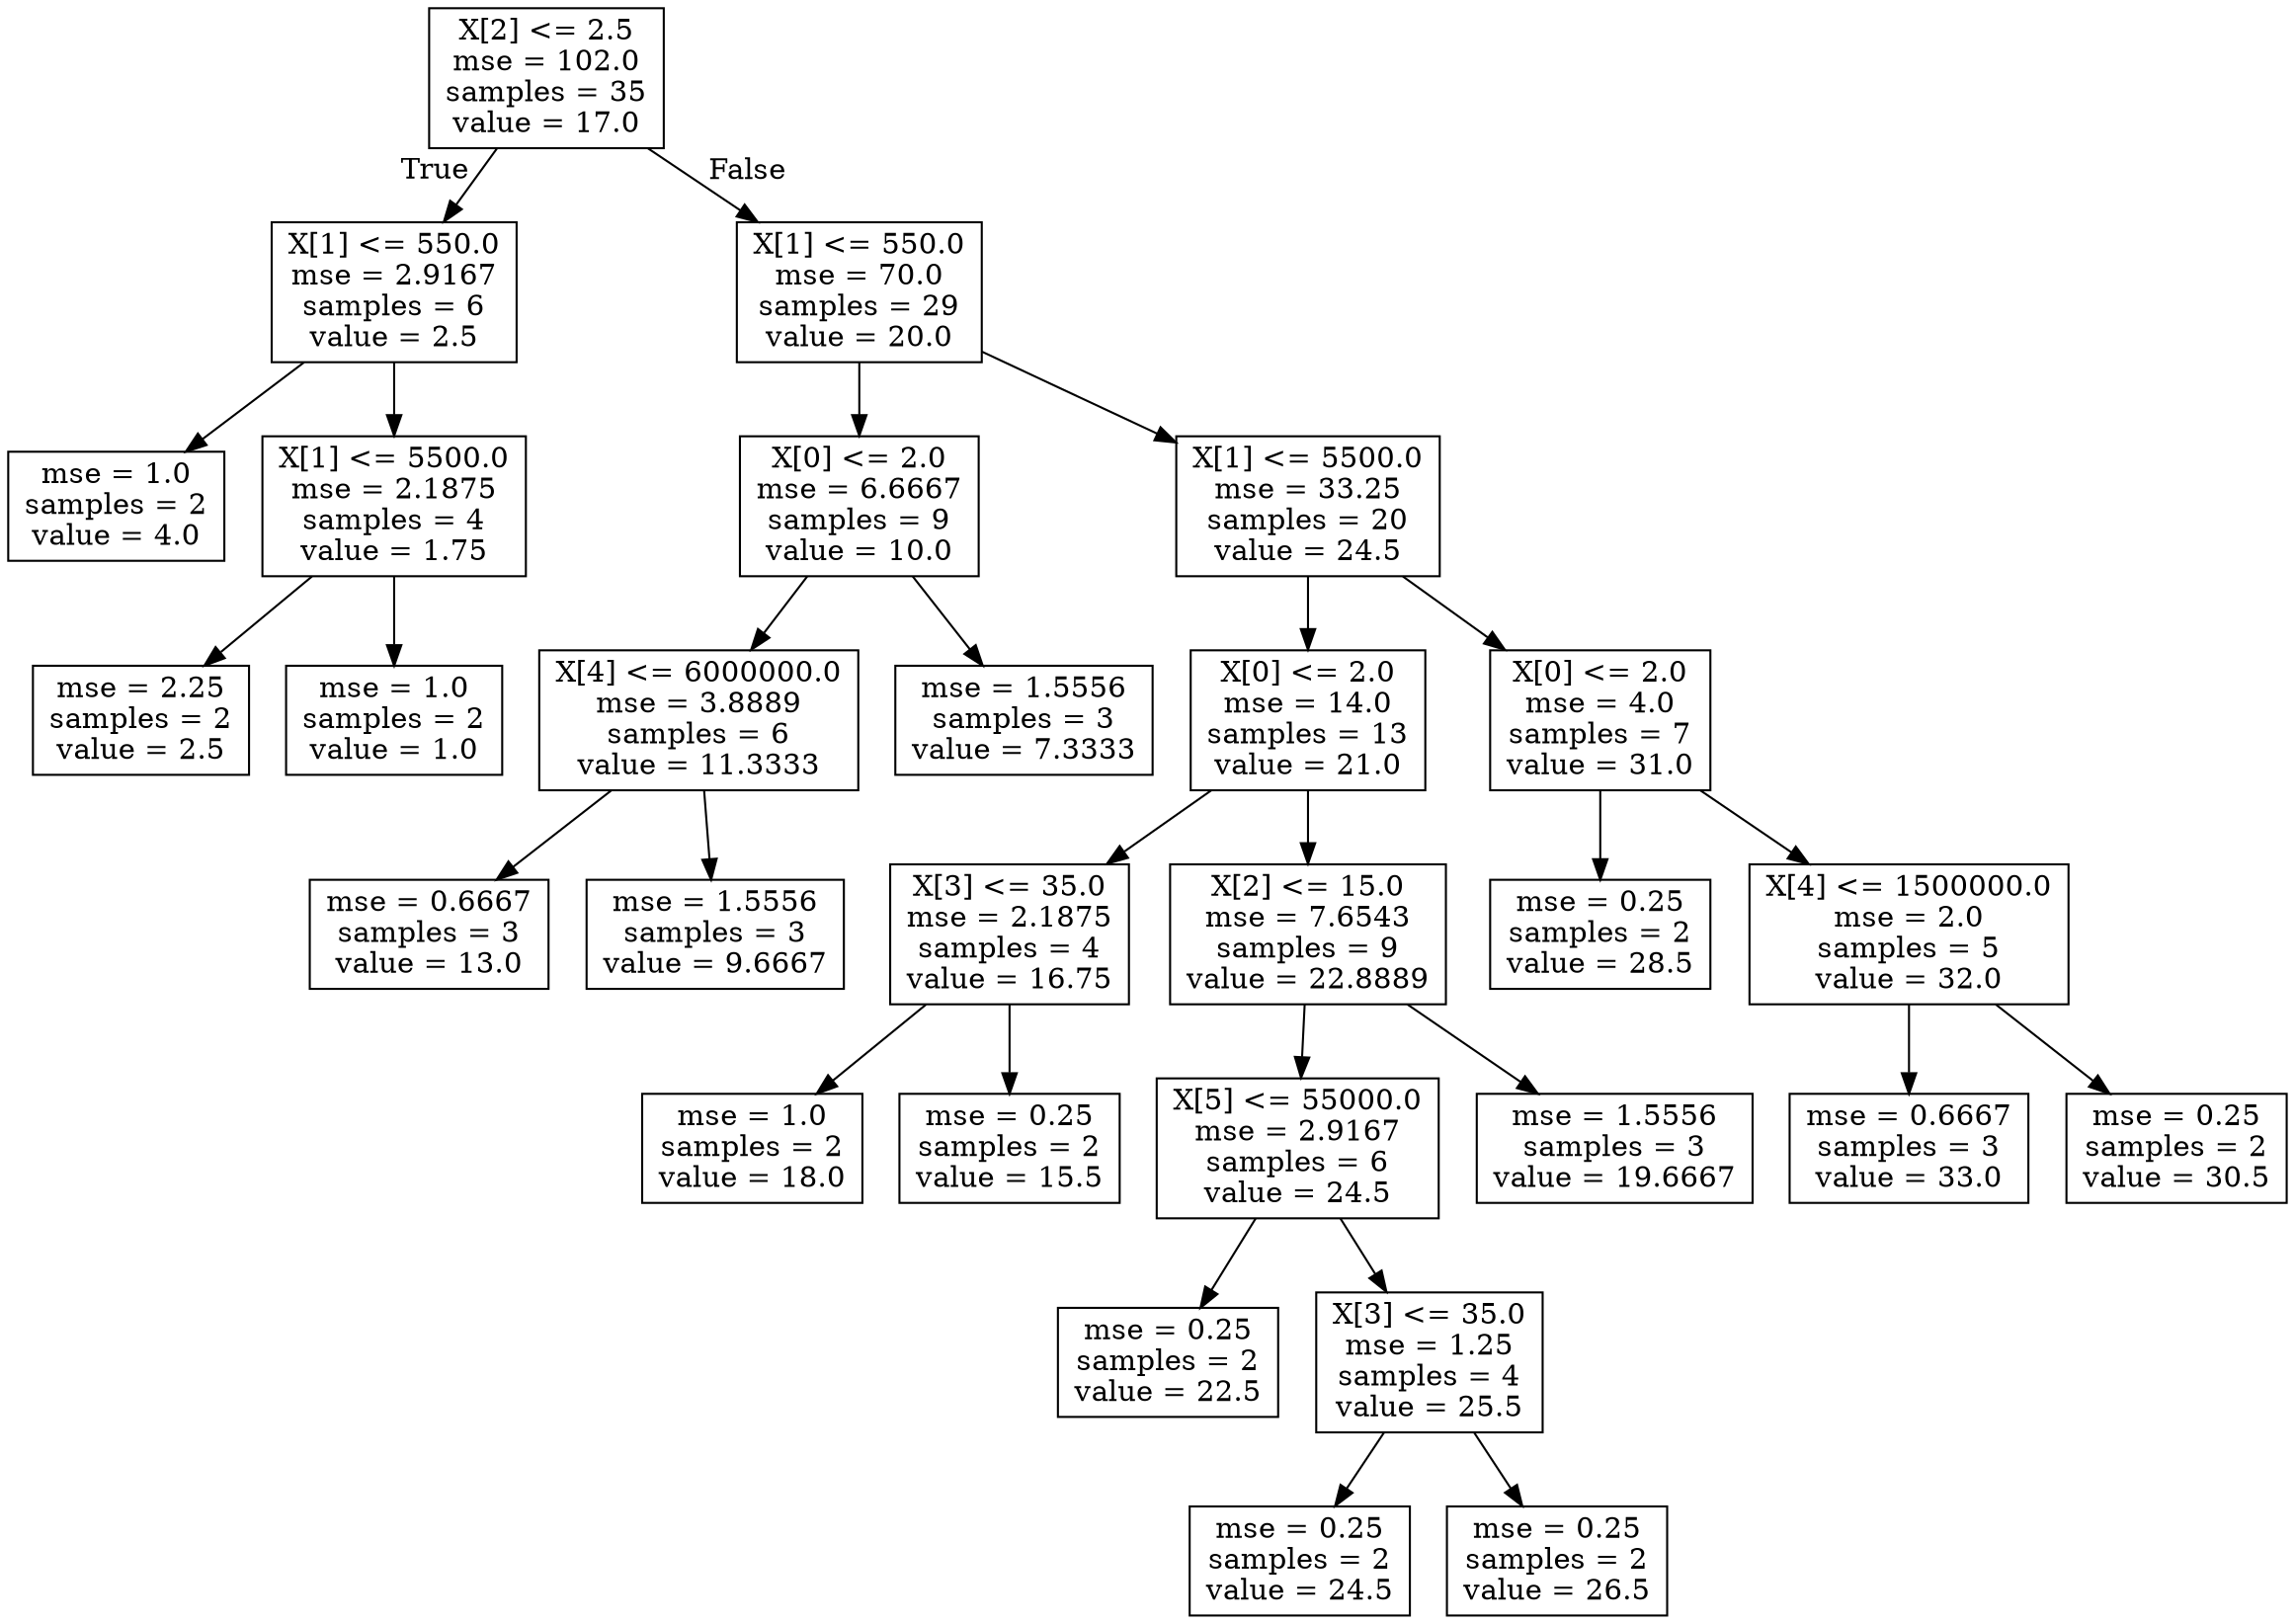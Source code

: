 digraph Tree {
node [shape=box] ;
0 [label="X[2] <= 2.5\nmse = 102.0\nsamples = 35\nvalue = 17.0"] ;
1 [label="X[1] <= 550.0\nmse = 2.9167\nsamples = 6\nvalue = 2.5"] ;
0 -> 1 [labeldistance=2.5, labelangle=45, headlabel="True"] ;
2 [label="mse = 1.0\nsamples = 2\nvalue = 4.0"] ;
1 -> 2 ;
3 [label="X[1] <= 5500.0\nmse = 2.1875\nsamples = 4\nvalue = 1.75"] ;
1 -> 3 ;
4 [label="mse = 2.25\nsamples = 2\nvalue = 2.5"] ;
3 -> 4 ;
5 [label="mse = 1.0\nsamples = 2\nvalue = 1.0"] ;
3 -> 5 ;
6 [label="X[1] <= 550.0\nmse = 70.0\nsamples = 29\nvalue = 20.0"] ;
0 -> 6 [labeldistance=2.5, labelangle=-45, headlabel="False"] ;
7 [label="X[0] <= 2.0\nmse = 6.6667\nsamples = 9\nvalue = 10.0"] ;
6 -> 7 ;
8 [label="X[4] <= 6000000.0\nmse = 3.8889\nsamples = 6\nvalue = 11.3333"] ;
7 -> 8 ;
9 [label="mse = 0.6667\nsamples = 3\nvalue = 13.0"] ;
8 -> 9 ;
10 [label="mse = 1.5556\nsamples = 3\nvalue = 9.6667"] ;
8 -> 10 ;
11 [label="mse = 1.5556\nsamples = 3\nvalue = 7.3333"] ;
7 -> 11 ;
12 [label="X[1] <= 5500.0\nmse = 33.25\nsamples = 20\nvalue = 24.5"] ;
6 -> 12 ;
13 [label="X[0] <= 2.0\nmse = 14.0\nsamples = 13\nvalue = 21.0"] ;
12 -> 13 ;
14 [label="X[3] <= 35.0\nmse = 2.1875\nsamples = 4\nvalue = 16.75"] ;
13 -> 14 ;
15 [label="mse = 1.0\nsamples = 2\nvalue = 18.0"] ;
14 -> 15 ;
16 [label="mse = 0.25\nsamples = 2\nvalue = 15.5"] ;
14 -> 16 ;
17 [label="X[2] <= 15.0\nmse = 7.6543\nsamples = 9\nvalue = 22.8889"] ;
13 -> 17 ;
18 [label="X[5] <= 55000.0\nmse = 2.9167\nsamples = 6\nvalue = 24.5"] ;
17 -> 18 ;
19 [label="mse = 0.25\nsamples = 2\nvalue = 22.5"] ;
18 -> 19 ;
20 [label="X[3] <= 35.0\nmse = 1.25\nsamples = 4\nvalue = 25.5"] ;
18 -> 20 ;
21 [label="mse = 0.25\nsamples = 2\nvalue = 24.5"] ;
20 -> 21 ;
22 [label="mse = 0.25\nsamples = 2\nvalue = 26.5"] ;
20 -> 22 ;
23 [label="mse = 1.5556\nsamples = 3\nvalue = 19.6667"] ;
17 -> 23 ;
24 [label="X[0] <= 2.0\nmse = 4.0\nsamples = 7\nvalue = 31.0"] ;
12 -> 24 ;
25 [label="mse = 0.25\nsamples = 2\nvalue = 28.5"] ;
24 -> 25 ;
26 [label="X[4] <= 1500000.0\nmse = 2.0\nsamples = 5\nvalue = 32.0"] ;
24 -> 26 ;
27 [label="mse = 0.6667\nsamples = 3\nvalue = 33.0"] ;
26 -> 27 ;
28 [label="mse = 0.25\nsamples = 2\nvalue = 30.5"] ;
26 -> 28 ;
}